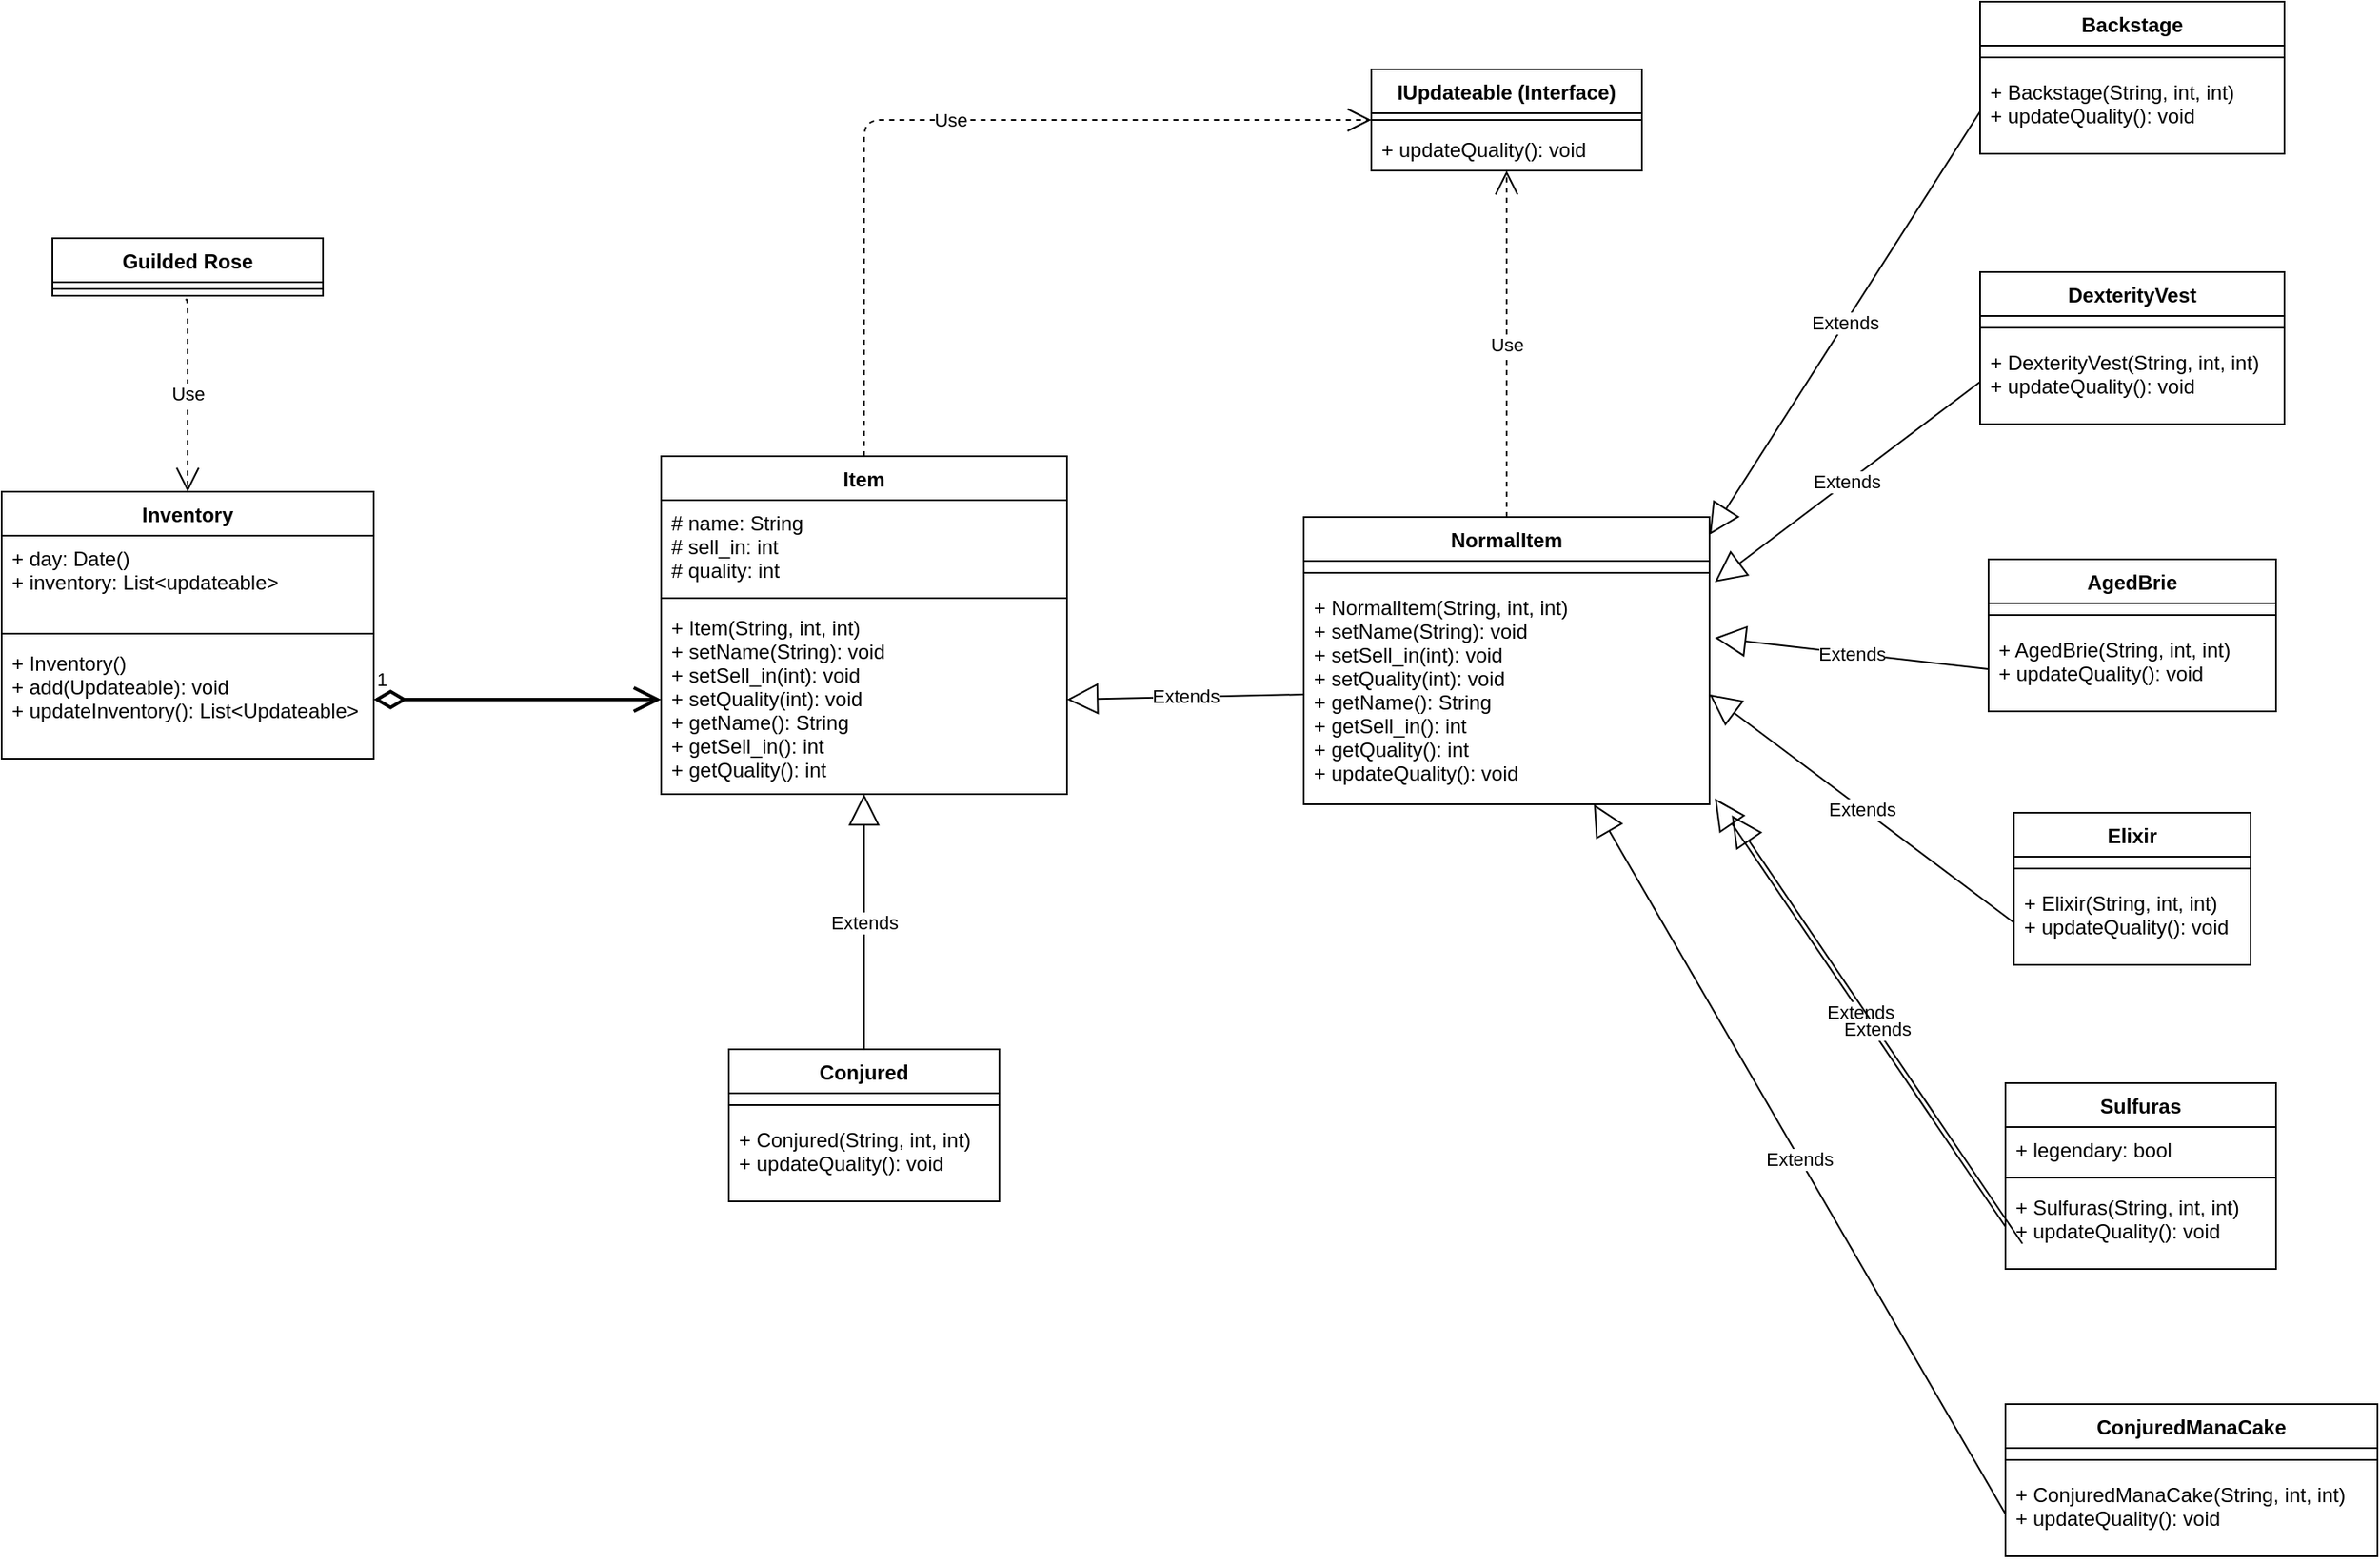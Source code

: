 <mxfile version="13.10.0" type="embed">
    <diagram id="C5RBs43oDa-KdzZeNtuy" name="Page-1">
        <mxGraphModel dx="1104" dy="605" grid="1" gridSize="10" guides="1" tooltips="1" connect="1" arrows="1" fold="1" page="1" pageScale="1" pageWidth="827" pageHeight="1169" math="0" shadow="0">
            <root>
                <mxCell id="WIyWlLk6GJQsqaUBKTNV-0"/>
                <mxCell id="WIyWlLk6GJQsqaUBKTNV-1" parent="WIyWlLk6GJQsqaUBKTNV-0"/>
                <mxCell id="Yd1GpDK2RDCRMtaAqB6M-2" value="Guilded Rose" style="swimlane;fontStyle=1;align=center;verticalAlign=top;childLayout=stackLayout;horizontal=1;startSize=26;horizontalStack=0;resizeParent=1;resizeParentMax=0;resizeLast=0;collapsible=1;marginBottom=0;" parent="WIyWlLk6GJQsqaUBKTNV-1" vertex="1">
                    <mxGeometry x="-240" y="190" width="160" height="34" as="geometry"/>
                </mxCell>
                <mxCell id="Yd1GpDK2RDCRMtaAqB6M-4" value="" style="line;strokeWidth=1;fillColor=none;align=left;verticalAlign=middle;spacingTop=-1;spacingLeft=3;spacingRight=3;rotatable=0;labelPosition=right;points=[];portConstraint=eastwest;" parent="Yd1GpDK2RDCRMtaAqB6M-2" vertex="1">
                    <mxGeometry y="26" width="160" height="8" as="geometry"/>
                </mxCell>
                <mxCell id="Yd1GpDK2RDCRMtaAqB6M-7" value="Inventory" style="swimlane;fontStyle=1;align=center;verticalAlign=top;childLayout=stackLayout;horizontal=1;startSize=26;horizontalStack=0;resizeParent=1;resizeParentMax=0;resizeLast=0;collapsible=1;marginBottom=0;" parent="WIyWlLk6GJQsqaUBKTNV-1" vertex="1">
                    <mxGeometry x="-270" y="340" width="220" height="158" as="geometry"/>
                </mxCell>
                <mxCell id="Yd1GpDK2RDCRMtaAqB6M-8" value="+ day: Date()&#10;+ inventory: List&lt;updateable&gt;" style="text;strokeColor=none;fillColor=none;align=left;verticalAlign=top;spacingLeft=4;spacingRight=4;overflow=hidden;rotatable=0;points=[[0,0.5],[1,0.5]];portConstraint=eastwest;" parent="Yd1GpDK2RDCRMtaAqB6M-7" vertex="1">
                    <mxGeometry y="26" width="220" height="54" as="geometry"/>
                </mxCell>
                <mxCell id="Yd1GpDK2RDCRMtaAqB6M-9" value="" style="line;strokeWidth=1;fillColor=none;align=left;verticalAlign=middle;spacingTop=-1;spacingLeft=3;spacingRight=3;rotatable=0;labelPosition=right;points=[];portConstraint=eastwest;" parent="Yd1GpDK2RDCRMtaAqB6M-7" vertex="1">
                    <mxGeometry y="80" width="220" height="8" as="geometry"/>
                </mxCell>
                <mxCell id="Yd1GpDK2RDCRMtaAqB6M-10" value="+ Inventory()&#10;+ add(Updateable): void&#10;+ updateInventory(): List&lt;Updateable&gt;" style="text;strokeColor=none;fillColor=none;align=left;verticalAlign=top;spacingLeft=4;spacingRight=4;overflow=hidden;rotatable=0;points=[[0,0.5],[1,0.5]];portConstraint=eastwest;" parent="Yd1GpDK2RDCRMtaAqB6M-7" vertex="1">
                    <mxGeometry y="88" width="220" height="70" as="geometry"/>
                </mxCell>
                <mxCell id="Yd1GpDK2RDCRMtaAqB6M-11" value="Item" style="swimlane;fontStyle=1;align=center;verticalAlign=top;childLayout=stackLayout;horizontal=1;startSize=26;horizontalStack=0;resizeParent=1;resizeParentMax=0;resizeLast=0;collapsible=1;marginBottom=0;" parent="WIyWlLk6GJQsqaUBKTNV-1" vertex="1">
                    <mxGeometry x="120" y="319" width="240" height="200" as="geometry"/>
                </mxCell>
                <mxCell id="Yd1GpDK2RDCRMtaAqB6M-12" value="# name: String&#10;# sell_in: int&#10;# quality: int" style="text;strokeColor=none;fillColor=none;align=left;verticalAlign=top;spacingLeft=4;spacingRight=4;overflow=hidden;rotatable=0;points=[[0,0.5],[1,0.5]];portConstraint=eastwest;" parent="Yd1GpDK2RDCRMtaAqB6M-11" vertex="1">
                    <mxGeometry y="26" width="240" height="54" as="geometry"/>
                </mxCell>
                <mxCell id="Yd1GpDK2RDCRMtaAqB6M-13" value="" style="line;strokeWidth=1;fillColor=none;align=left;verticalAlign=middle;spacingTop=-1;spacingLeft=3;spacingRight=3;rotatable=0;labelPosition=right;points=[];portConstraint=eastwest;" parent="Yd1GpDK2RDCRMtaAqB6M-11" vertex="1">
                    <mxGeometry y="80" width="240" height="8" as="geometry"/>
                </mxCell>
                <mxCell id="Yd1GpDK2RDCRMtaAqB6M-14" value="+ Item(String, int, int)&#10;+ setName(String): void&#10;+ setSell_in(int): void&#10;+ setQuality(int): void&#10;+ getName(): String&#10;+ getSell_in(): int&#10;+ getQuality(): int" style="text;strokeColor=none;fillColor=none;align=left;verticalAlign=top;spacingLeft=4;spacingRight=4;overflow=hidden;rotatable=0;points=[[0,0.5],[1,0.5]];portConstraint=eastwest;" parent="Yd1GpDK2RDCRMtaAqB6M-11" vertex="1">
                    <mxGeometry y="88" width="240" height="112" as="geometry"/>
                </mxCell>
                <mxCell id="Yd1GpDK2RDCRMtaAqB6M-15" value="NormalItem" style="swimlane;fontStyle=1;align=center;verticalAlign=top;childLayout=stackLayout;horizontal=1;startSize=26;horizontalStack=0;resizeParent=1;resizeParentMax=0;resizeLast=0;collapsible=1;marginBottom=0;" parent="WIyWlLk6GJQsqaUBKTNV-1" vertex="1">
                    <mxGeometry x="500" y="355" width="240" height="170" as="geometry"/>
                </mxCell>
                <mxCell id="Yd1GpDK2RDCRMtaAqB6M-17" value="" style="line;strokeWidth=1;fillColor=none;align=left;verticalAlign=middle;spacingTop=-1;spacingLeft=3;spacingRight=3;rotatable=0;labelPosition=right;points=[];portConstraint=eastwest;" parent="Yd1GpDK2RDCRMtaAqB6M-15" vertex="1">
                    <mxGeometry y="26" width="240" height="14" as="geometry"/>
                </mxCell>
                <mxCell id="Yd1GpDK2RDCRMtaAqB6M-18" value="+ NormalItem(String, int, int)&#10;+ setName(String): void&#10;+ setSell_in(int): void&#10;+ setQuality(int): void&#10;+ getName(): String&#10;+ getSell_in(): int&#10;+ getQuality(): int&#10;+ updateQuality(): void" style="text;strokeColor=none;fillColor=none;align=left;verticalAlign=top;spacingLeft=4;spacingRight=4;overflow=hidden;rotatable=0;points=[[0,0.5],[1,0.5]];portConstraint=eastwest;" parent="Yd1GpDK2RDCRMtaAqB6M-15" vertex="1">
                    <mxGeometry y="40" width="240" height="130" as="geometry"/>
                </mxCell>
                <mxCell id="Yd1GpDK2RDCRMtaAqB6M-19" value="IUpdateable (Interface)" style="swimlane;fontStyle=1;align=center;verticalAlign=top;childLayout=stackLayout;horizontal=1;startSize=26;horizontalStack=0;resizeParent=1;resizeParentMax=0;resizeLast=0;collapsible=1;marginBottom=0;" parent="WIyWlLk6GJQsqaUBKTNV-1" vertex="1">
                    <mxGeometry x="540" y="90" width="160" height="60" as="geometry"/>
                </mxCell>
                <mxCell id="Yd1GpDK2RDCRMtaAqB6M-21" value="" style="line;strokeWidth=1;fillColor=none;align=left;verticalAlign=middle;spacingTop=-1;spacingLeft=3;spacingRight=3;rotatable=0;labelPosition=right;points=[];portConstraint=eastwest;" parent="Yd1GpDK2RDCRMtaAqB6M-19" vertex="1">
                    <mxGeometry y="26" width="160" height="8" as="geometry"/>
                </mxCell>
                <mxCell id="Yd1GpDK2RDCRMtaAqB6M-22" value="+ updateQuality(): void" style="text;strokeColor=none;fillColor=none;align=left;verticalAlign=top;spacingLeft=4;spacingRight=4;overflow=hidden;rotatable=0;points=[[0,0.5],[1,0.5]];portConstraint=eastwest;" parent="Yd1GpDK2RDCRMtaAqB6M-19" vertex="1">
                    <mxGeometry y="34" width="160" height="26" as="geometry"/>
                </mxCell>
                <mxCell id="Yd1GpDK2RDCRMtaAqB6M-23" value="Conjured" style="swimlane;fontStyle=1;align=center;verticalAlign=top;childLayout=stackLayout;horizontal=1;startSize=26;horizontalStack=0;resizeParent=1;resizeParentMax=0;resizeLast=0;collapsible=1;marginBottom=0;" parent="WIyWlLk6GJQsqaUBKTNV-1" vertex="1">
                    <mxGeometry x="160" y="670" width="160" height="90" as="geometry"/>
                </mxCell>
                <mxCell id="Yd1GpDK2RDCRMtaAqB6M-24" value="" style="line;strokeWidth=1;fillColor=none;align=left;verticalAlign=middle;spacingTop=-1;spacingLeft=3;spacingRight=3;rotatable=0;labelPosition=right;points=[];portConstraint=eastwest;" parent="Yd1GpDK2RDCRMtaAqB6M-23" vertex="1">
                    <mxGeometry y="26" width="160" height="14" as="geometry"/>
                </mxCell>
                <mxCell id="Yd1GpDK2RDCRMtaAqB6M-25" value="+ Conjured(String, int, int)&#10;+ updateQuality(): void" style="text;strokeColor=none;fillColor=none;align=left;verticalAlign=top;spacingLeft=4;spacingRight=4;overflow=hidden;rotatable=0;points=[[0,0.5],[1,0.5]];portConstraint=eastwest;" parent="Yd1GpDK2RDCRMtaAqB6M-23" vertex="1">
                    <mxGeometry y="40" width="160" height="50" as="geometry"/>
                </mxCell>
                <mxCell id="Yd1GpDK2RDCRMtaAqB6M-29" value="AgedBrie" style="swimlane;fontStyle=1;align=center;verticalAlign=top;childLayout=stackLayout;horizontal=1;startSize=26;horizontalStack=0;resizeParent=1;resizeParentMax=0;resizeLast=0;collapsible=1;marginBottom=0;" parent="WIyWlLk6GJQsqaUBKTNV-1" vertex="1">
                    <mxGeometry x="905" y="380" width="170" height="90" as="geometry"/>
                </mxCell>
                <mxCell id="Yd1GpDK2RDCRMtaAqB6M-30" value="" style="line;strokeWidth=1;fillColor=none;align=left;verticalAlign=middle;spacingTop=-1;spacingLeft=3;spacingRight=3;rotatable=0;labelPosition=right;points=[];portConstraint=eastwest;" parent="Yd1GpDK2RDCRMtaAqB6M-29" vertex="1">
                    <mxGeometry y="26" width="170" height="14" as="geometry"/>
                </mxCell>
                <mxCell id="Yd1GpDK2RDCRMtaAqB6M-31" value="+ AgedBrie(String, int, int)&#10;+ updateQuality(): void" style="text;strokeColor=none;fillColor=none;align=left;verticalAlign=top;spacingLeft=4;spacingRight=4;overflow=hidden;rotatable=0;points=[[0,0.5],[1,0.5]];portConstraint=eastwest;" parent="Yd1GpDK2RDCRMtaAqB6M-29" vertex="1">
                    <mxGeometry y="40" width="170" height="50" as="geometry"/>
                </mxCell>
                <mxCell id="Yd1GpDK2RDCRMtaAqB6M-32" value="Backstage" style="swimlane;fontStyle=1;align=center;verticalAlign=top;childLayout=stackLayout;horizontal=1;startSize=26;horizontalStack=0;resizeParent=1;resizeParentMax=0;resizeLast=0;collapsible=1;marginBottom=0;" parent="WIyWlLk6GJQsqaUBKTNV-1" vertex="1">
                    <mxGeometry x="900" y="50" width="180" height="90" as="geometry"/>
                </mxCell>
                <mxCell id="Yd1GpDK2RDCRMtaAqB6M-33" value="" style="line;strokeWidth=1;fillColor=none;align=left;verticalAlign=middle;spacingTop=-1;spacingLeft=3;spacingRight=3;rotatable=0;labelPosition=right;points=[];portConstraint=eastwest;" parent="Yd1GpDK2RDCRMtaAqB6M-32" vertex="1">
                    <mxGeometry y="26" width="180" height="14" as="geometry"/>
                </mxCell>
                <mxCell id="Yd1GpDK2RDCRMtaAqB6M-34" value="+ Backstage(String, int, int)&#10;+ updateQuality(): void" style="text;strokeColor=none;fillColor=none;align=left;verticalAlign=top;spacingLeft=4;spacingRight=4;overflow=hidden;rotatable=0;points=[[0,0.5],[1,0.5]];portConstraint=eastwest;" parent="Yd1GpDK2RDCRMtaAqB6M-32" vertex="1">
                    <mxGeometry y="40" width="180" height="50" as="geometry"/>
                </mxCell>
                <mxCell id="Yd1GpDK2RDCRMtaAqB6M-35" value="DexterityVest" style="swimlane;fontStyle=1;align=center;verticalAlign=top;childLayout=stackLayout;horizontal=1;startSize=26;horizontalStack=0;resizeParent=1;resizeParentMax=0;resizeLast=0;collapsible=1;marginBottom=0;" parent="WIyWlLk6GJQsqaUBKTNV-1" vertex="1">
                    <mxGeometry x="900" y="210" width="180" height="90" as="geometry"/>
                </mxCell>
                <mxCell id="Yd1GpDK2RDCRMtaAqB6M-36" value="" style="line;strokeWidth=1;fillColor=none;align=left;verticalAlign=middle;spacingTop=-1;spacingLeft=3;spacingRight=3;rotatable=0;labelPosition=right;points=[];portConstraint=eastwest;" parent="Yd1GpDK2RDCRMtaAqB6M-35" vertex="1">
                    <mxGeometry y="26" width="180" height="14" as="geometry"/>
                </mxCell>
                <mxCell id="Yd1GpDK2RDCRMtaAqB6M-37" value="+ DexterityVest(String, int, int)&#10;+ updateQuality(): void" style="text;strokeColor=none;fillColor=none;align=left;verticalAlign=top;spacingLeft=4;spacingRight=4;overflow=hidden;rotatable=0;points=[[0,0.5],[1,0.5]];portConstraint=eastwest;" parent="Yd1GpDK2RDCRMtaAqB6M-35" vertex="1">
                    <mxGeometry y="40" width="180" height="50" as="geometry"/>
                </mxCell>
                <mxCell id="Yd1GpDK2RDCRMtaAqB6M-38" value="Elixir" style="swimlane;fontStyle=1;align=center;verticalAlign=top;childLayout=stackLayout;horizontal=1;startSize=26;horizontalStack=0;resizeParent=1;resizeParentMax=0;resizeLast=0;collapsible=1;marginBottom=0;" parent="WIyWlLk6GJQsqaUBKTNV-1" vertex="1">
                    <mxGeometry x="920" y="530" width="140" height="90" as="geometry"/>
                </mxCell>
                <mxCell id="Yd1GpDK2RDCRMtaAqB6M-39" value="" style="line;strokeWidth=1;fillColor=none;align=left;verticalAlign=middle;spacingTop=-1;spacingLeft=3;spacingRight=3;rotatable=0;labelPosition=right;points=[];portConstraint=eastwest;" parent="Yd1GpDK2RDCRMtaAqB6M-38" vertex="1">
                    <mxGeometry y="26" width="140" height="14" as="geometry"/>
                </mxCell>
                <mxCell id="Yd1GpDK2RDCRMtaAqB6M-40" value="+ Elixir(String, int, int)&#10;+ updateQuality(): void" style="text;strokeColor=none;fillColor=none;align=left;verticalAlign=top;spacingLeft=4;spacingRight=4;overflow=hidden;rotatable=0;points=[[0,0.5],[1,0.5]];portConstraint=eastwest;" parent="Yd1GpDK2RDCRMtaAqB6M-38" vertex="1">
                    <mxGeometry y="40" width="140" height="50" as="geometry"/>
                </mxCell>
                <mxCell id="Yd1GpDK2RDCRMtaAqB6M-42" value="Sulfuras" style="swimlane;fontStyle=1;align=center;verticalAlign=top;childLayout=stackLayout;horizontal=1;startSize=26;horizontalStack=0;resizeParent=1;resizeParentMax=0;resizeLast=0;collapsible=1;marginBottom=0;" parent="WIyWlLk6GJQsqaUBKTNV-1" vertex="1">
                    <mxGeometry x="915" y="690" width="160" height="110" as="geometry"/>
                </mxCell>
                <mxCell id="Yd1GpDK2RDCRMtaAqB6M-43" value="+ legendary: bool" style="text;strokeColor=none;fillColor=none;align=left;verticalAlign=top;spacingLeft=4;spacingRight=4;overflow=hidden;rotatable=0;points=[[0,0.5],[1,0.5]];portConstraint=eastwest;" parent="Yd1GpDK2RDCRMtaAqB6M-42" vertex="1">
                    <mxGeometry y="26" width="160" height="26" as="geometry"/>
                </mxCell>
                <mxCell id="Yd1GpDK2RDCRMtaAqB6M-44" value="" style="line;strokeWidth=1;fillColor=none;align=left;verticalAlign=middle;spacingTop=-1;spacingLeft=3;spacingRight=3;rotatable=0;labelPosition=right;points=[];portConstraint=eastwest;" parent="Yd1GpDK2RDCRMtaAqB6M-42" vertex="1">
                    <mxGeometry y="52" width="160" height="8" as="geometry"/>
                </mxCell>
                <mxCell id="Yd1GpDK2RDCRMtaAqB6M-45" value="+ Sulfuras(String, int, int)&#10;+ updateQuality(): void" style="text;strokeColor=none;fillColor=none;align=left;verticalAlign=top;spacingLeft=4;spacingRight=4;overflow=hidden;rotatable=0;points=[[0,0.5],[1,0.5]];portConstraint=eastwest;" parent="Yd1GpDK2RDCRMtaAqB6M-42" vertex="1">
                    <mxGeometry y="60" width="160" height="50" as="geometry"/>
                </mxCell>
                <mxCell id="Yd1GpDK2RDCRMtaAqB6M-47" value="Use" style="endArrow=open;endSize=12;dashed=1;html=1;exitX=0.5;exitY=0;exitDx=0;exitDy=0;entryX=0;entryY=0.5;entryDx=0;entryDy=0;" parent="WIyWlLk6GJQsqaUBKTNV-1" source="Yd1GpDK2RDCRMtaAqB6M-11" target="Yd1GpDK2RDCRMtaAqB6M-19" edge="1">
                    <mxGeometry width="160" relative="1" as="geometry">
                        <mxPoint x="530" y="240" as="sourcePoint"/>
                        <mxPoint x="690" y="240" as="targetPoint"/>
                        <Array as="points">
                            <mxPoint x="240" y="120"/>
                        </Array>
                    </mxGeometry>
                </mxCell>
                <mxCell id="Yd1GpDK2RDCRMtaAqB6M-48" value="Use" style="endArrow=open;endSize=12;dashed=1;html=1;exitX=0.5;exitY=0;exitDx=0;exitDy=0;" parent="WIyWlLk6GJQsqaUBKTNV-1" source="Yd1GpDK2RDCRMtaAqB6M-15" target="Yd1GpDK2RDCRMtaAqB6M-22" edge="1">
                    <mxGeometry width="160" relative="1" as="geometry">
                        <mxPoint x="530" y="240" as="sourcePoint"/>
                        <mxPoint x="480" y="170" as="targetPoint"/>
                    </mxGeometry>
                </mxCell>
                <mxCell id="Yd1GpDK2RDCRMtaAqB6M-50" value="1" style="endArrow=open;html=1;endSize=12;startArrow=diamondThin;startSize=14;startFill=0;edgeStyle=orthogonalEdgeStyle;align=left;verticalAlign=bottom;exitX=1;exitY=0.5;exitDx=0;exitDy=0;entryX=0;entryY=0.5;entryDx=0;entryDy=0;strokeWidth=2;jumpSize=9;" parent="WIyWlLk6GJQsqaUBKTNV-1" source="Yd1GpDK2RDCRMtaAqB6M-10" target="Yd1GpDK2RDCRMtaAqB6M-14" edge="1">
                    <mxGeometry x="-1" y="3" relative="1" as="geometry">
                        <mxPoint x="-160" y="620" as="sourcePoint"/>
                        <mxPoint y="620" as="targetPoint"/>
                    </mxGeometry>
                </mxCell>
                <mxCell id="Yd1GpDK2RDCRMtaAqB6M-51" value="Extends" style="endArrow=block;endSize=16;endFill=0;html=1;strokeWidth=1;exitX=0.5;exitY=0;exitDx=0;exitDy=0;" parent="WIyWlLk6GJQsqaUBKTNV-1" source="Yd1GpDK2RDCRMtaAqB6M-23" target="Yd1GpDK2RDCRMtaAqB6M-14" edge="1">
                    <mxGeometry width="160" relative="1" as="geometry">
                        <mxPoint x="410" y="630" as="sourcePoint"/>
                        <mxPoint x="570" y="630" as="targetPoint"/>
                    </mxGeometry>
                </mxCell>
                <mxCell id="Yd1GpDK2RDCRMtaAqB6M-52" value="Extends" style="endArrow=block;endSize=16;endFill=0;html=1;strokeWidth=1;exitX=0;exitY=0.5;exitDx=0;exitDy=0;entryX=1.013;entryY=0.973;entryDx=0;entryDy=0;entryPerimeter=0;" parent="WIyWlLk6GJQsqaUBKTNV-1" source="Yd1GpDK2RDCRMtaAqB6M-45" target="Yd1GpDK2RDCRMtaAqB6M-18" edge="1">
                    <mxGeometry width="160" relative="1" as="geometry">
                        <mxPoint x="250" y="680" as="sourcePoint"/>
                        <mxPoint x="250" y="550" as="targetPoint"/>
                    </mxGeometry>
                </mxCell>
                <mxCell id="Yd1GpDK2RDCRMtaAqB6M-53" value="Extends" style="endArrow=block;endSize=16;endFill=0;html=1;strokeWidth=1;exitX=0;exitY=0.5;exitDx=0;exitDy=0;entryX=1;entryY=0.5;entryDx=0;entryDy=0;" parent="WIyWlLk6GJQsqaUBKTNV-1" source="Yd1GpDK2RDCRMtaAqB6M-40" target="Yd1GpDK2RDCRMtaAqB6M-18" edge="1">
                    <mxGeometry width="160" relative="1" as="geometry">
                        <mxPoint x="925" y="785" as="sourcePoint"/>
                        <mxPoint x="850" y="460" as="targetPoint"/>
                    </mxGeometry>
                </mxCell>
                <mxCell id="Yd1GpDK2RDCRMtaAqB6M-54" value="Extends" style="endArrow=block;endSize=16;endFill=0;html=1;strokeWidth=1;entryX=1.013;entryY=0.242;entryDx=0;entryDy=0;exitX=0;exitY=0.5;exitDx=0;exitDy=0;entryPerimeter=0;" parent="WIyWlLk6GJQsqaUBKTNV-1" source="Yd1GpDK2RDCRMtaAqB6M-31" target="Yd1GpDK2RDCRMtaAqB6M-18" edge="1">
                    <mxGeometry width="160" relative="1" as="geometry">
                        <mxPoint x="890" y="490" as="sourcePoint"/>
                        <mxPoint x="820" y="340" as="targetPoint"/>
                    </mxGeometry>
                </mxCell>
                <mxCell id="Yd1GpDK2RDCRMtaAqB6M-55" value="Extends" style="endArrow=block;endSize=16;endFill=0;html=1;strokeWidth=1;exitX=0;exitY=0.5;exitDx=0;exitDy=0;entryX=1.013;entryY=-0.012;entryDx=0;entryDy=0;entryPerimeter=0;" parent="WIyWlLk6GJQsqaUBKTNV-1" source="Yd1GpDK2RDCRMtaAqB6M-37" target="Yd1GpDK2RDCRMtaAqB6M-18" edge="1">
                    <mxGeometry width="160" relative="1" as="geometry">
                        <mxPoint x="915" y="455" as="sourcePoint"/>
                        <mxPoint x="780" y="270" as="targetPoint"/>
                    </mxGeometry>
                </mxCell>
                <mxCell id="Yd1GpDK2RDCRMtaAqB6M-56" value="Extends" style="endArrow=block;endSize=16;endFill=0;html=1;strokeWidth=1;exitX=0;exitY=0.5;exitDx=0;exitDy=0;entryX=1;entryY=0.062;entryDx=0;entryDy=0;entryPerimeter=0;" parent="WIyWlLk6GJQsqaUBKTNV-1" source="Yd1GpDK2RDCRMtaAqB6M-34" target="Yd1GpDK2RDCRMtaAqB6M-15" edge="1">
                    <mxGeometry width="160" relative="1" as="geometry">
                        <mxPoint x="910" y="285" as="sourcePoint"/>
                        <mxPoint x="753.12" y="441.53" as="targetPoint"/>
                    </mxGeometry>
                </mxCell>
                <mxCell id="Yd1GpDK2RDCRMtaAqB6M-57" value="Extends" style="endArrow=block;endSize=16;endFill=0;html=1;strokeWidth=1;exitX=0;exitY=0.5;exitDx=0;exitDy=0;entryX=1;entryY=0.5;entryDx=0;entryDy=0;" parent="WIyWlLk6GJQsqaUBKTNV-1" source="Yd1GpDK2RDCRMtaAqB6M-18" target="Yd1GpDK2RDCRMtaAqB6M-14" edge="1">
                    <mxGeometry width="160" relative="1" as="geometry">
                        <mxPoint x="250" y="680" as="sourcePoint"/>
                        <mxPoint x="250" y="550" as="targetPoint"/>
                    </mxGeometry>
                </mxCell>
                <mxCell id="Yd1GpDK2RDCRMtaAqB6M-59" value="Use" style="endArrow=open;endSize=12;dashed=1;html=1;strokeWidth=1;exitX=0.492;exitY=1.019;exitDx=0;exitDy=0;exitPerimeter=0;entryX=0.5;entryY=0;entryDx=0;entryDy=0;" parent="WIyWlLk6GJQsqaUBKTNV-1" target="Yd1GpDK2RDCRMtaAqB6M-7" edge="1">
                    <mxGeometry width="160" relative="1" as="geometry">
                        <mxPoint x="-161.28" y="226.494" as="sourcePoint"/>
                        <mxPoint x="-60" y="270" as="targetPoint"/>
                        <Array as="points">
                            <mxPoint x="-160" y="226"/>
                        </Array>
                    </mxGeometry>
                </mxCell>
                <mxCell id="1" value="ConjuredManaCake" style="swimlane;fontStyle=1;align=center;verticalAlign=top;childLayout=stackLayout;horizontal=1;startSize=26;horizontalStack=0;resizeParent=1;resizeParentMax=0;resizeLast=0;collapsible=1;marginBottom=0;" parent="WIyWlLk6GJQsqaUBKTNV-1" vertex="1">
                    <mxGeometry x="915" y="880" width="220" height="90" as="geometry"/>
                </mxCell>
                <mxCell id="2" value="" style="line;strokeWidth=1;fillColor=none;align=left;verticalAlign=middle;spacingTop=-1;spacingLeft=3;spacingRight=3;rotatable=0;labelPosition=right;points=[];portConstraint=eastwest;" parent="1" vertex="1">
                    <mxGeometry y="26" width="220" height="14" as="geometry"/>
                </mxCell>
                <mxCell id="3" value="+ ConjuredManaCake(String, int, int)&#10;+ updateQuality(): void" style="text;strokeColor=none;fillColor=none;align=left;verticalAlign=top;spacingLeft=4;spacingRight=4;overflow=hidden;rotatable=0;points=[[0,0.5],[1,0.5]];portConstraint=eastwest;" parent="1" vertex="1">
                    <mxGeometry y="40" width="220" height="50" as="geometry"/>
                </mxCell>
                <mxCell id="4" value="Extends" style="endArrow=block;endSize=16;endFill=0;html=1;strokeWidth=1;exitX=0;exitY=0.5;exitDx=0;exitDy=0;entryX=1.013;entryY=0.973;entryDx=0;entryDy=0;entryPerimeter=0;" edge="1" parent="WIyWlLk6GJQsqaUBKTNV-1">
                    <mxGeometry width="160" relative="1" as="geometry">
                        <mxPoint x="925" y="785" as="sourcePoint"/>
                        <mxPoint x="753.12" y="531.49" as="targetPoint"/>
                    </mxGeometry>
                </mxCell>
                <mxCell id="5" value="Extends" style="endArrow=block;endSize=16;endFill=0;html=1;strokeWidth=1;entryX=0.715;entryY=1;entryDx=0;entryDy=0;entryPerimeter=0;exitX=0;exitY=0.5;exitDx=0;exitDy=0;" edge="1" parent="WIyWlLk6GJQsqaUBKTNV-1" source="3" target="Yd1GpDK2RDCRMtaAqB6M-18">
                    <mxGeometry width="160" relative="1" as="geometry">
                        <mxPoint x="935" y="795" as="sourcePoint"/>
                        <mxPoint x="763.12" y="541.49" as="targetPoint"/>
                    </mxGeometry>
                </mxCell>
            </root>
        </mxGraphModel>
    </diagram>
</mxfile>
